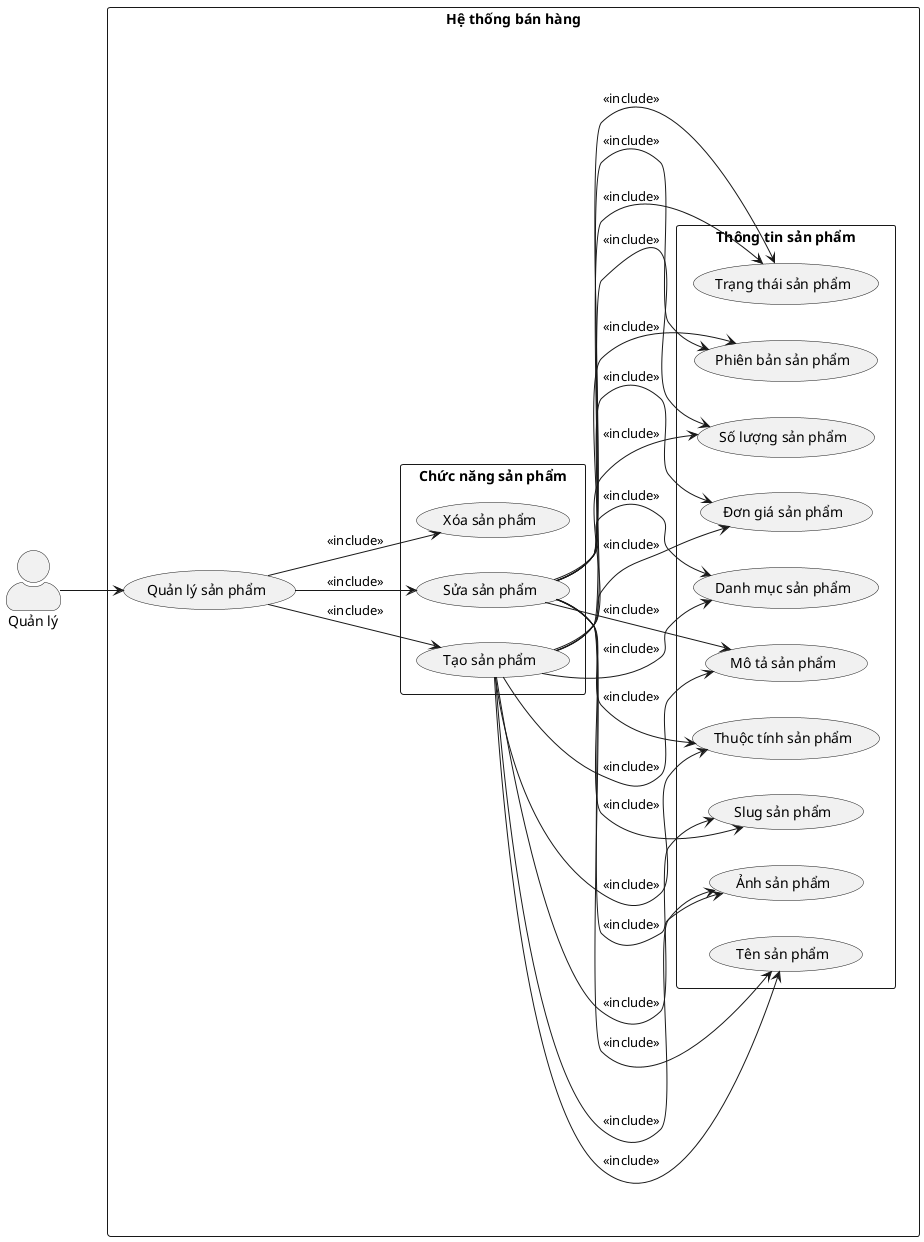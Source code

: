 @startuml
left to right direction
skinparam packageStyle rectangle
skinparam actorStyle awesome

actor "Quản lý" as manager

rectangle "Hệ thống bán hàng" {

  (Quản lý sản phẩm) as manage_product

  package "Chức năng sản phẩm" {
    (Tạo sản phẩm) as create_product
    (Sửa sản phẩm) as edit_product
    (Xóa sản phẩm) as delete_product
  }

  package "Thông tin sản phẩm" {
    (Ảnh sản phẩm) as product_image
    (Tên sản phẩm) as product_name
    (Danh mục sản phẩm) as product_category
    (Slug sản phẩm) as product_slug
    (Mô tả sản phẩm) as product_description
    (Phiên bản sản phẩm) as product_version
    (Thuộc tính sản phẩm) as product_attributes
    (Đơn giá sản phẩm) as product_price
    (Số lượng sản phẩm) as product_quantity
    (Trạng thái sản phẩm) as product_status
  }

  manager --> manage_product

  manage_product --> create_product : <<include>>
  manage_product --> edit_product : <<include>>
  manage_product --> delete_product : <<include>>

  ' Include các thuộc tính khi tạo sản phẩm
  create_product --> product_image : <<include>>
  create_product --> product_name : <<include>>
  create_product --> product_category : <<include>>
  create_product --> product_slug : <<include>>
  create_product --> product_description : <<include>>
  create_product --> product_version : <<include>>
  create_product --> product_attributes : <<include>>
  create_product --> product_price : <<include>>
  create_product --> product_quantity : <<include>>
  create_product --> product_status : <<include>>

  ' Tương tự khi chỉnh sửa sản phẩm
  edit_product --> product_image : <<include>>
  edit_product --> product_name : <<include>>
  edit_product --> product_category : <<include>>
  edit_product --> product_slug : <<include>>
  edit_product --> product_description : <<include>>
  edit_product --> product_version : <<include>>
  edit_product --> product_attributes : <<include>>
  edit_product --> product_price : <<include>>
  edit_product --> product_quantity : <<include>>
  edit_product --> product_status : <<include>>
}
@enduml